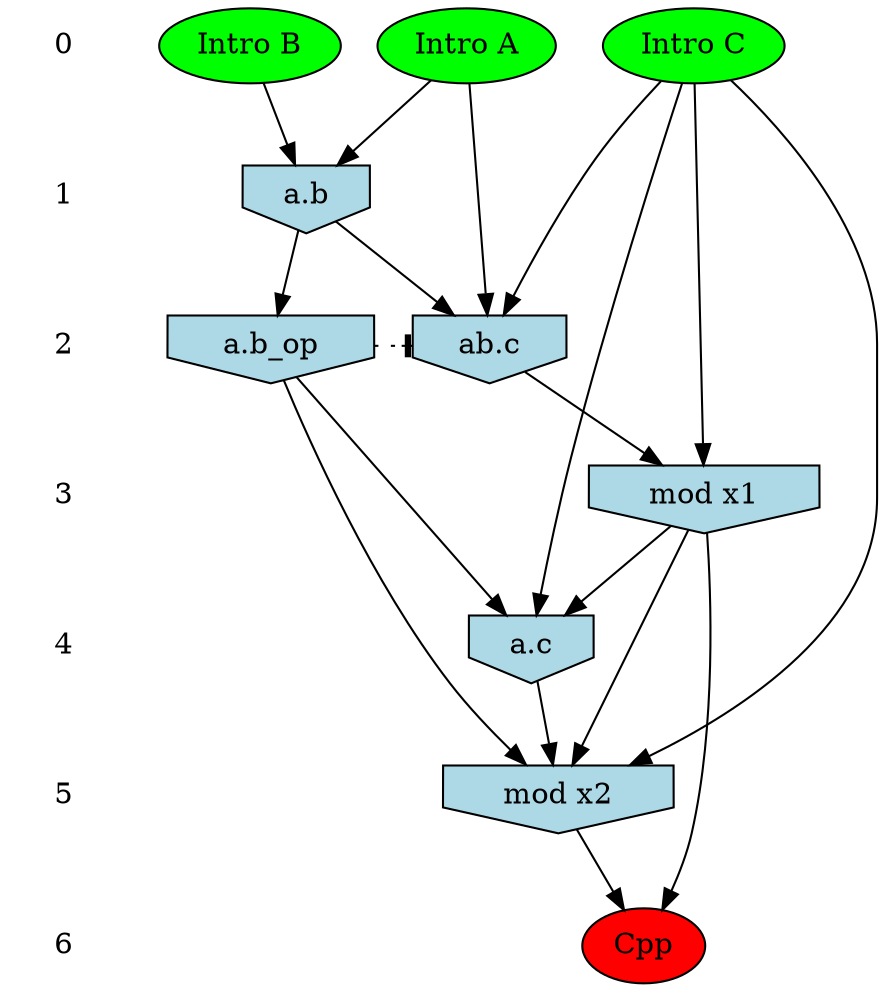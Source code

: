 /* Compression of 1 causal flows obtained in average at 1.250585E+01 t.u */
/* Compressed causal flows were: [1884] */
digraph G{
 ranksep=.5 ; 
{ rank = same ; "0" [shape=plaintext] ; node_1 [label ="Intro B", style=filled,fillcolor=green] ;
node_2 [label ="Intro A", style=filled,fillcolor=green] ;
node_3 [label ="Intro C", style=filled,fillcolor=green] ;
}
{ rank = same ; "1" [shape=plaintext] ; node_4 [label="a.b", shape=invhouse, style=filled, fillcolor = lightblue] ;
}
{ rank = same ; "2" [shape=plaintext] ; node_5 [label="ab.c", shape=invhouse, style=filled, fillcolor = lightblue] ;
node_7 [label="a.b_op", shape=invhouse, style=filled, fillcolor = lightblue] ;
}
{ rank = same ; "3" [shape=plaintext] ; node_6 [label="mod x1", shape=invhouse, style=filled, fillcolor = lightblue] ;
}
{ rank = same ; "4" [shape=plaintext] ; node_8 [label="a.c", shape=invhouse, style=filled, fillcolor = lightblue] ;
}
{ rank = same ; "5" [shape=plaintext] ; node_9 [label="mod x2", shape=invhouse, style=filled, fillcolor = lightblue] ;
}
{ rank = same ; "6" [shape=plaintext] ; node_10 [label ="Cpp", style=filled, fillcolor=red] ;
}
"0" -> "1" [style="invis"]; 
"1" -> "2" [style="invis"]; 
"2" -> "3" [style="invis"]; 
"3" -> "4" [style="invis"]; 
"4" -> "5" [style="invis"]; 
"5" -> "6" [style="invis"]; 
node_1 -> node_4
node_2 -> node_4
node_2 -> node_5
node_3 -> node_5
node_4 -> node_5
node_3 -> node_6
node_5 -> node_6
node_4 -> node_7
node_3 -> node_8
node_6 -> node_8
node_7 -> node_8
node_3 -> node_9
node_6 -> node_9
node_7 -> node_9
node_8 -> node_9
node_6 -> node_10
node_9 -> node_10
node_7 -> node_5 [style=dotted, arrowhead = tee] 
}
/*
 Dot generation time: 0.000000
*/